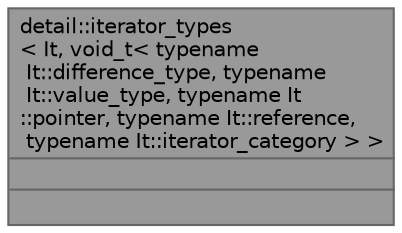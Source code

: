 digraph "detail::iterator_types&lt; It, void_t&lt; typename It::difference_type, typename It::value_type, typename It::pointer, typename It::reference, typename It::iterator_category &gt; &gt;"
{
 // LATEX_PDF_SIZE
  bgcolor="transparent";
  edge [fontname=Helvetica,fontsize=10,labelfontname=Helvetica,labelfontsize=10];
  node [fontname=Helvetica,fontsize=10,shape=box,height=0.2,width=0.4];
  Node1 [id="Node000001",shape=plain,label=<<TABLE CELLBORDER="0" BORDER="1"><TR><TD COLSPAN="2" CELLPADDING="1" CELLSPACING="0">detail::iterator_types<BR ALIGN="LEFT"/>&lt; It, void_t&lt; typename<BR ALIGN="LEFT"/> It::difference_type, typename<BR ALIGN="LEFT"/> It::value_type, typename It<BR ALIGN="LEFT"/>::pointer, typename It::reference,<BR ALIGN="LEFT"/> typename It::iterator_category &gt; &gt;</TD></TR>
<HR/>
<TR><TD COLSPAN="2" CELLPADDING="1" CELLSPACING="0">&nbsp;</TD></TR>
<HR/>
<TR><TD COLSPAN="2" CELLPADDING="1" CELLSPACING="0">&nbsp;</TD></TR>
</TABLE>>
,height=0.2,width=0.4,color="gray40", fillcolor="grey60", style="filled", fontcolor="black",tooltip=" "];
}
